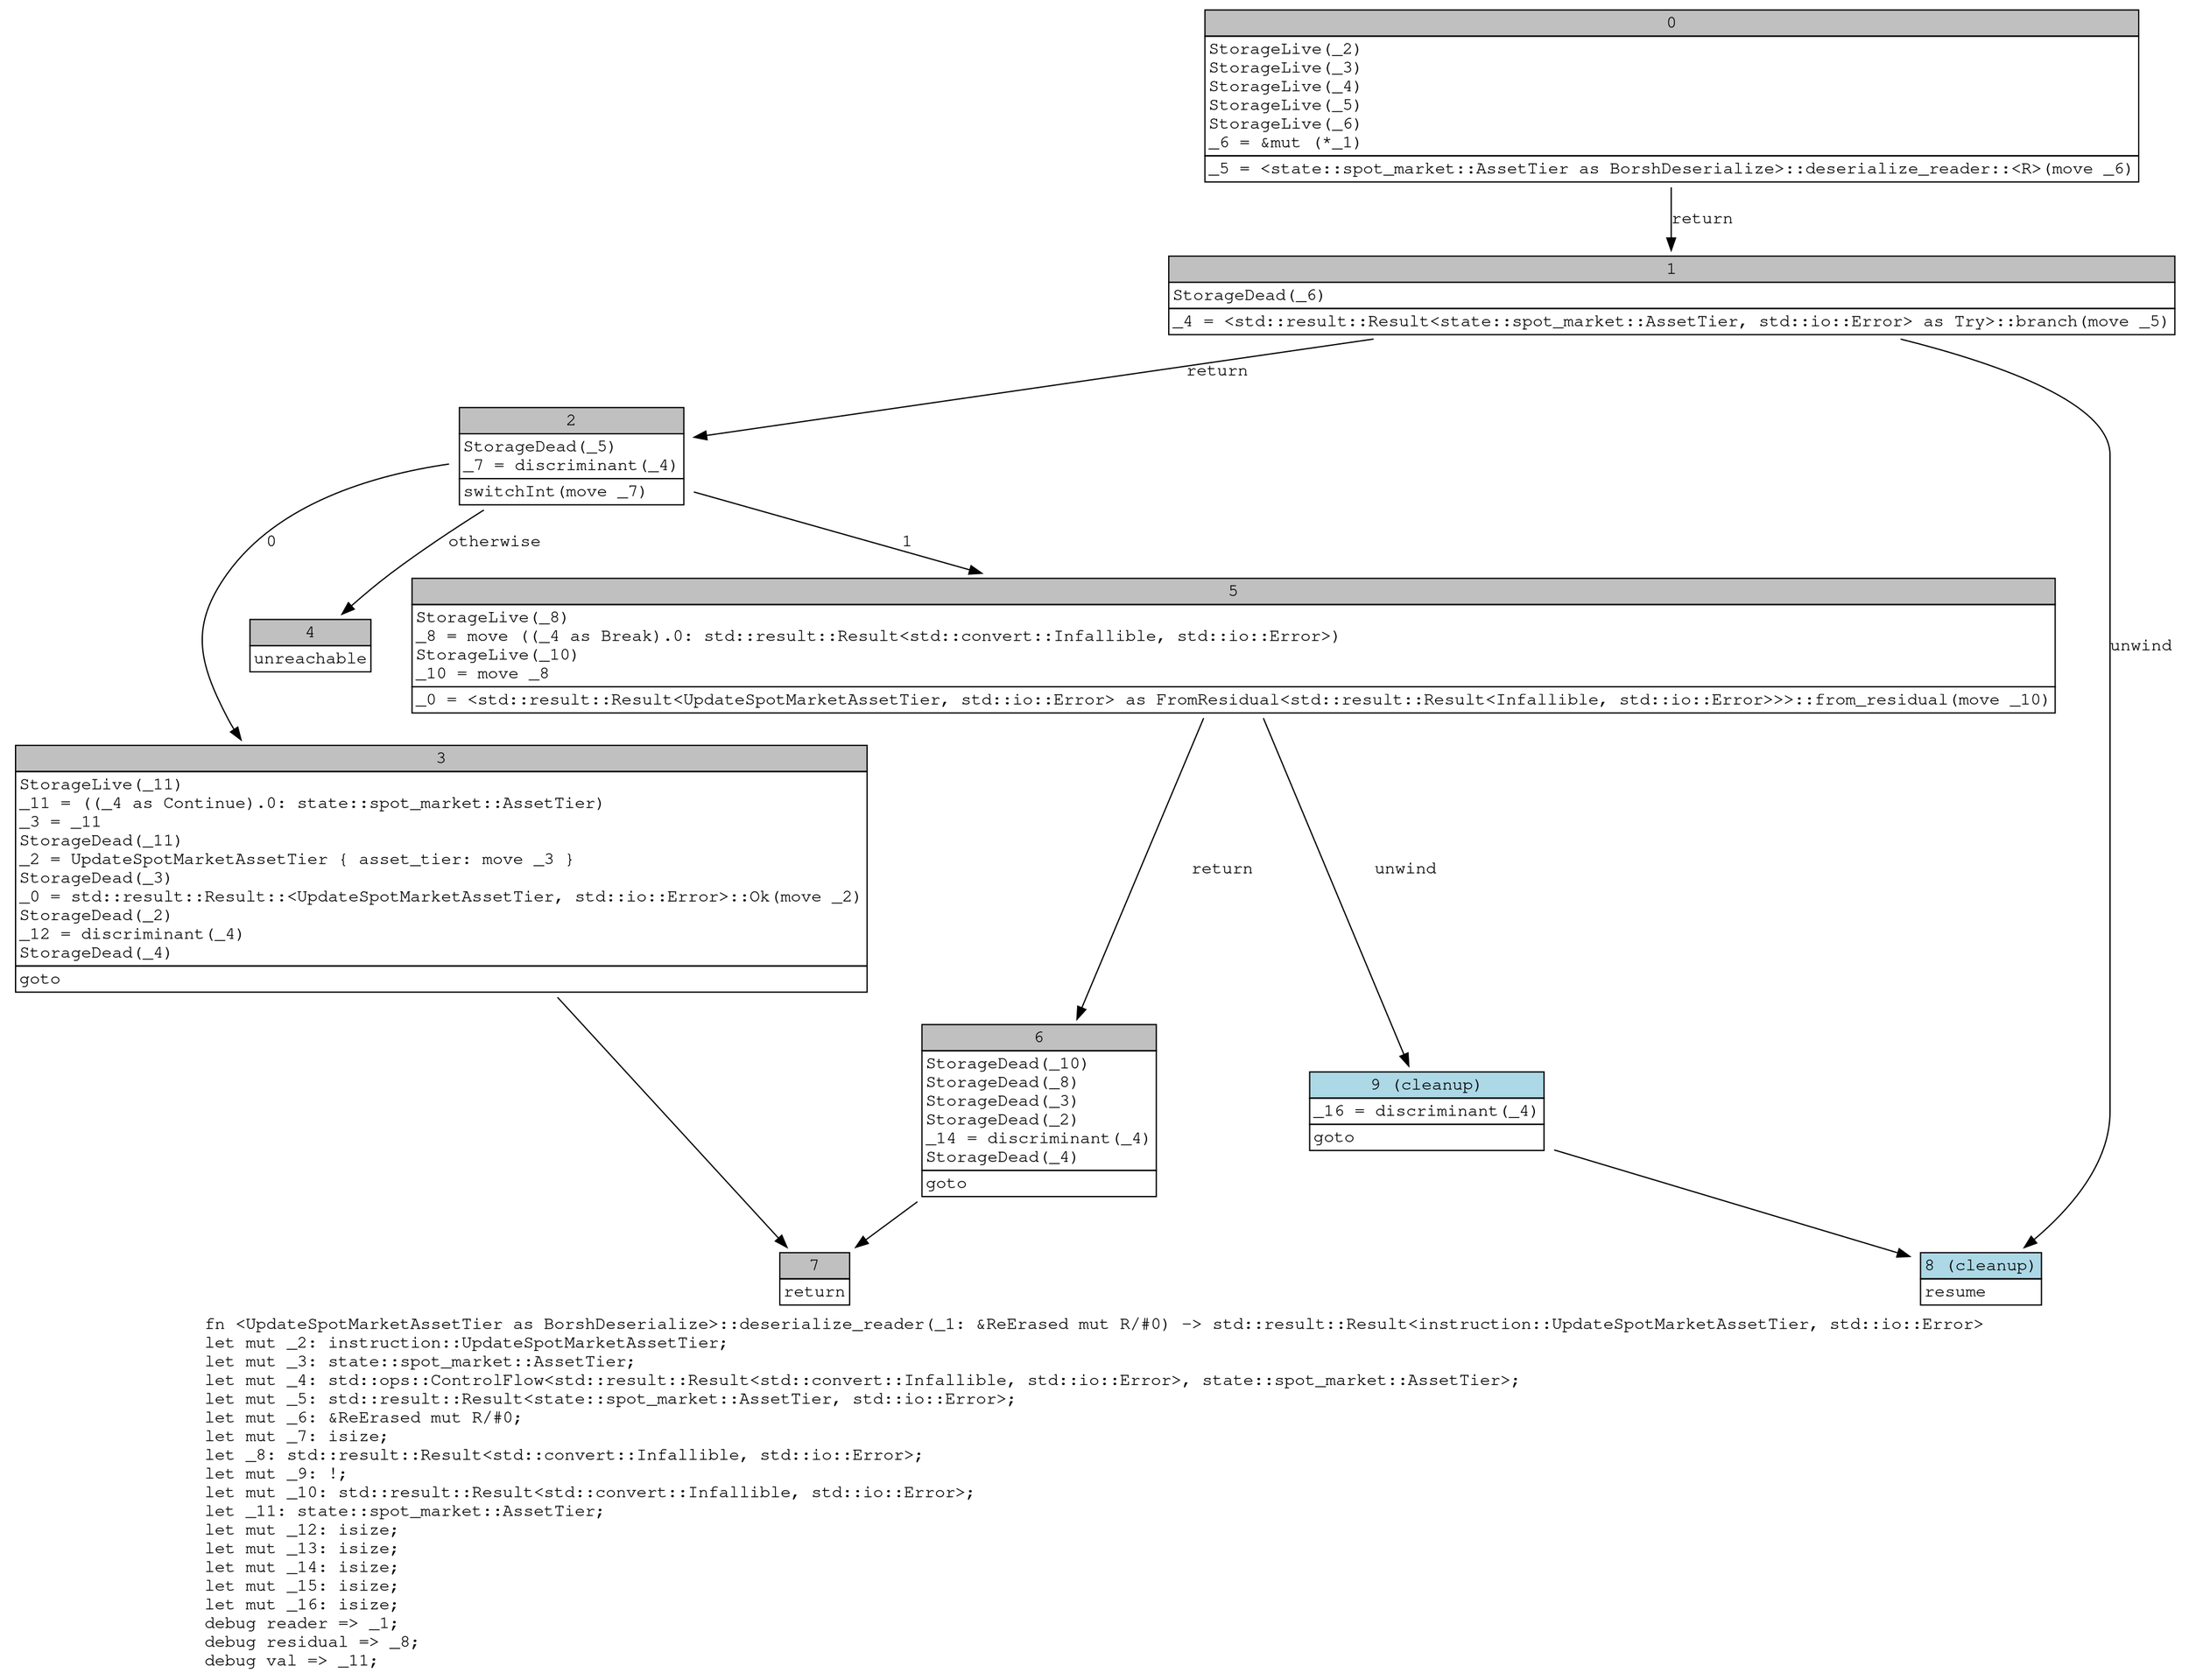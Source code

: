 digraph Mir_0_22148 {
    graph [fontname="Courier, monospace"];
    node [fontname="Courier, monospace"];
    edge [fontname="Courier, monospace"];
    label=<fn &lt;UpdateSpotMarketAssetTier as BorshDeserialize&gt;::deserialize_reader(_1: &amp;ReErased mut R/#0) -&gt; std::result::Result&lt;instruction::UpdateSpotMarketAssetTier, std::io::Error&gt;<br align="left"/>let mut _2: instruction::UpdateSpotMarketAssetTier;<br align="left"/>let mut _3: state::spot_market::AssetTier;<br align="left"/>let mut _4: std::ops::ControlFlow&lt;std::result::Result&lt;std::convert::Infallible, std::io::Error&gt;, state::spot_market::AssetTier&gt;;<br align="left"/>let mut _5: std::result::Result&lt;state::spot_market::AssetTier, std::io::Error&gt;;<br align="left"/>let mut _6: &amp;ReErased mut R/#0;<br align="left"/>let mut _7: isize;<br align="left"/>let _8: std::result::Result&lt;std::convert::Infallible, std::io::Error&gt;;<br align="left"/>let mut _9: !;<br align="left"/>let mut _10: std::result::Result&lt;std::convert::Infallible, std::io::Error&gt;;<br align="left"/>let _11: state::spot_market::AssetTier;<br align="left"/>let mut _12: isize;<br align="left"/>let mut _13: isize;<br align="left"/>let mut _14: isize;<br align="left"/>let mut _15: isize;<br align="left"/>let mut _16: isize;<br align="left"/>debug reader =&gt; _1;<br align="left"/>debug residual =&gt; _8;<br align="left"/>debug val =&gt; _11;<br align="left"/>>;
    bb0__0_22148 [shape="none", label=<<table border="0" cellborder="1" cellspacing="0"><tr><td bgcolor="gray" align="center" colspan="1">0</td></tr><tr><td align="left" balign="left">StorageLive(_2)<br/>StorageLive(_3)<br/>StorageLive(_4)<br/>StorageLive(_5)<br/>StorageLive(_6)<br/>_6 = &amp;mut (*_1)<br/></td></tr><tr><td align="left">_5 = &lt;state::spot_market::AssetTier as BorshDeserialize&gt;::deserialize_reader::&lt;R&gt;(move _6)</td></tr></table>>];
    bb1__0_22148 [shape="none", label=<<table border="0" cellborder="1" cellspacing="0"><tr><td bgcolor="gray" align="center" colspan="1">1</td></tr><tr><td align="left" balign="left">StorageDead(_6)<br/></td></tr><tr><td align="left">_4 = &lt;std::result::Result&lt;state::spot_market::AssetTier, std::io::Error&gt; as Try&gt;::branch(move _5)</td></tr></table>>];
    bb2__0_22148 [shape="none", label=<<table border="0" cellborder="1" cellspacing="0"><tr><td bgcolor="gray" align="center" colspan="1">2</td></tr><tr><td align="left" balign="left">StorageDead(_5)<br/>_7 = discriminant(_4)<br/></td></tr><tr><td align="left">switchInt(move _7)</td></tr></table>>];
    bb3__0_22148 [shape="none", label=<<table border="0" cellborder="1" cellspacing="0"><tr><td bgcolor="gray" align="center" colspan="1">3</td></tr><tr><td align="left" balign="left">StorageLive(_11)<br/>_11 = ((_4 as Continue).0: state::spot_market::AssetTier)<br/>_3 = _11<br/>StorageDead(_11)<br/>_2 = UpdateSpotMarketAssetTier { asset_tier: move _3 }<br/>StorageDead(_3)<br/>_0 = std::result::Result::&lt;UpdateSpotMarketAssetTier, std::io::Error&gt;::Ok(move _2)<br/>StorageDead(_2)<br/>_12 = discriminant(_4)<br/>StorageDead(_4)<br/></td></tr><tr><td align="left">goto</td></tr></table>>];
    bb4__0_22148 [shape="none", label=<<table border="0" cellborder="1" cellspacing="0"><tr><td bgcolor="gray" align="center" colspan="1">4</td></tr><tr><td align="left">unreachable</td></tr></table>>];
    bb5__0_22148 [shape="none", label=<<table border="0" cellborder="1" cellspacing="0"><tr><td bgcolor="gray" align="center" colspan="1">5</td></tr><tr><td align="left" balign="left">StorageLive(_8)<br/>_8 = move ((_4 as Break).0: std::result::Result&lt;std::convert::Infallible, std::io::Error&gt;)<br/>StorageLive(_10)<br/>_10 = move _8<br/></td></tr><tr><td align="left">_0 = &lt;std::result::Result&lt;UpdateSpotMarketAssetTier, std::io::Error&gt; as FromResidual&lt;std::result::Result&lt;Infallible, std::io::Error&gt;&gt;&gt;::from_residual(move _10)</td></tr></table>>];
    bb6__0_22148 [shape="none", label=<<table border="0" cellborder="1" cellspacing="0"><tr><td bgcolor="gray" align="center" colspan="1">6</td></tr><tr><td align="left" balign="left">StorageDead(_10)<br/>StorageDead(_8)<br/>StorageDead(_3)<br/>StorageDead(_2)<br/>_14 = discriminant(_4)<br/>StorageDead(_4)<br/></td></tr><tr><td align="left">goto</td></tr></table>>];
    bb7__0_22148 [shape="none", label=<<table border="0" cellborder="1" cellspacing="0"><tr><td bgcolor="gray" align="center" colspan="1">7</td></tr><tr><td align="left">return</td></tr></table>>];
    bb8__0_22148 [shape="none", label=<<table border="0" cellborder="1" cellspacing="0"><tr><td bgcolor="lightblue" align="center" colspan="1">8 (cleanup)</td></tr><tr><td align="left">resume</td></tr></table>>];
    bb9__0_22148 [shape="none", label=<<table border="0" cellborder="1" cellspacing="0"><tr><td bgcolor="lightblue" align="center" colspan="1">9 (cleanup)</td></tr><tr><td align="left" balign="left">_16 = discriminant(_4)<br/></td></tr><tr><td align="left">goto</td></tr></table>>];
    bb0__0_22148 -> bb1__0_22148 [label="return"];
    bb1__0_22148 -> bb2__0_22148 [label="return"];
    bb1__0_22148 -> bb8__0_22148 [label="unwind"];
    bb2__0_22148 -> bb3__0_22148 [label="0"];
    bb2__0_22148 -> bb5__0_22148 [label="1"];
    bb2__0_22148 -> bb4__0_22148 [label="otherwise"];
    bb3__0_22148 -> bb7__0_22148 [label=""];
    bb5__0_22148 -> bb6__0_22148 [label="return"];
    bb5__0_22148 -> bb9__0_22148 [label="unwind"];
    bb6__0_22148 -> bb7__0_22148 [label=""];
    bb9__0_22148 -> bb8__0_22148 [label=""];
}
